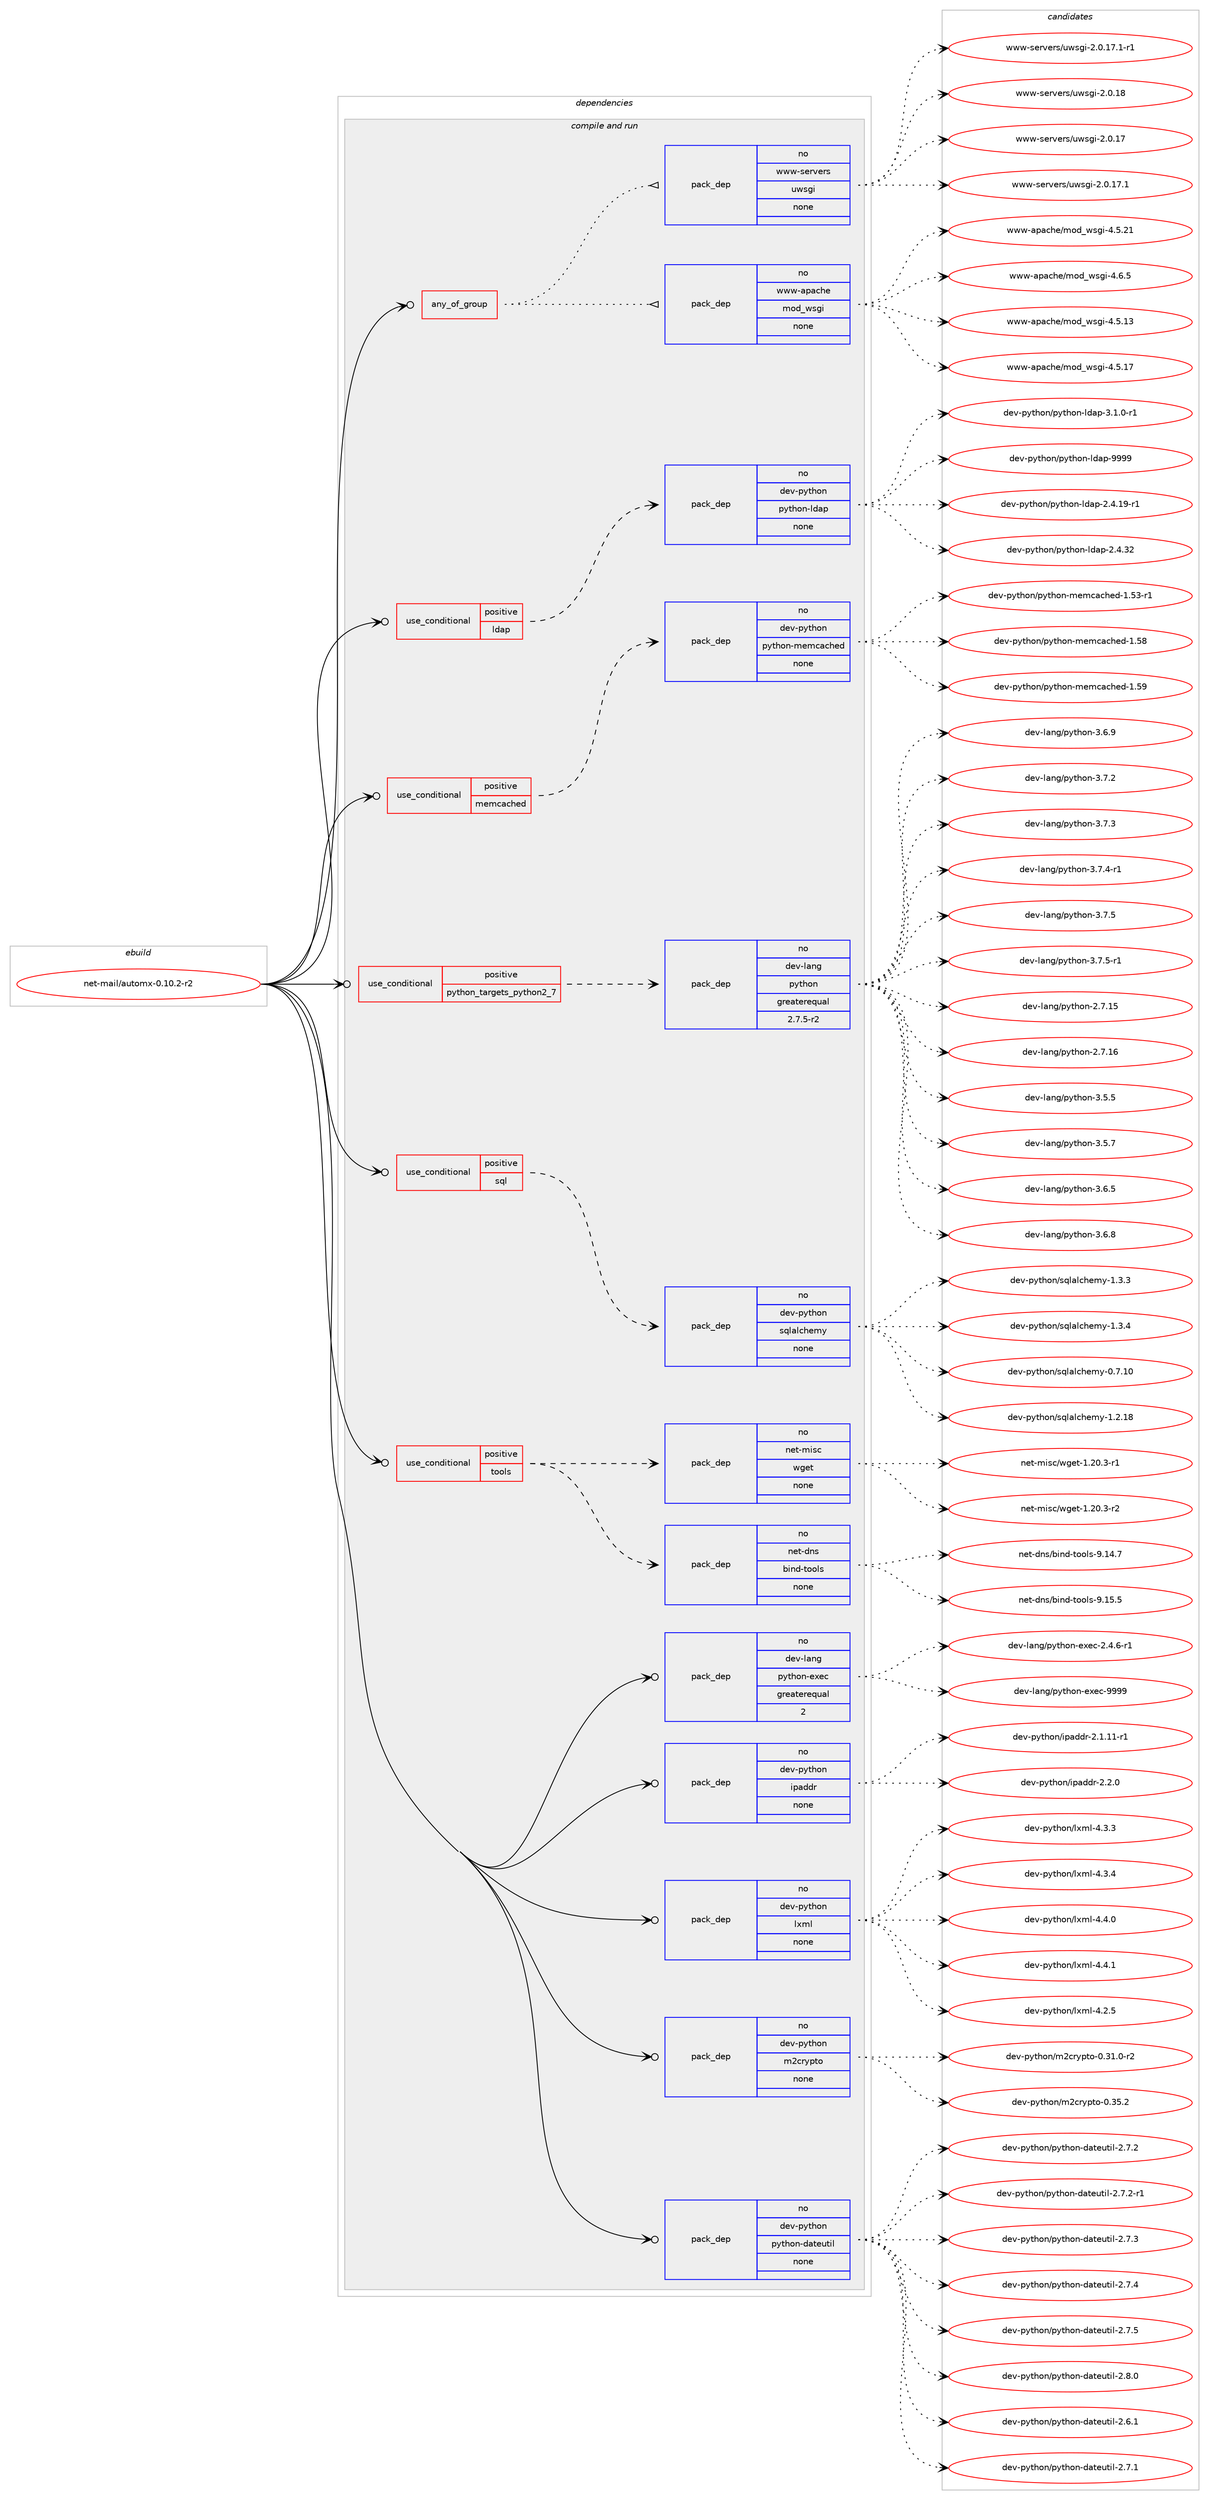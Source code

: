 digraph prolog {

# *************
# Graph options
# *************

newrank=true;
concentrate=true;
compound=true;
graph [rankdir=LR,fontname=Helvetica,fontsize=10,ranksep=1.5];#, ranksep=2.5, nodesep=0.2];
edge  [arrowhead=vee];
node  [fontname=Helvetica,fontsize=10];

# **********
# The ebuild
# **********

subgraph cluster_leftcol {
color=gray;
rank=same;
label=<<i>ebuild</i>>;
id [label="net-mail/automx-0.10.2-r2", color=red, width=4, href="../net-mail/automx-0.10.2-r2.svg"];
}

# ****************
# The dependencies
# ****************

subgraph cluster_midcol {
color=gray;
label=<<i>dependencies</i>>;
subgraph cluster_compile {
fillcolor="#eeeeee";
style=filled;
label=<<i>compile</i>>;
}
subgraph cluster_compileandrun {
fillcolor="#eeeeee";
style=filled;
label=<<i>compile and run</i>>;
subgraph any14093 {
dependency829309 [label=<<TABLE BORDER="0" CELLBORDER="1" CELLSPACING="0" CELLPADDING="4"><TR><TD CELLPADDING="10">any_of_group</TD></TR></TABLE>>, shape=none, color=red];subgraph pack612566 {
dependency829310 [label=<<TABLE BORDER="0" CELLBORDER="1" CELLSPACING="0" CELLPADDING="4" WIDTH="220"><TR><TD ROWSPAN="6" CELLPADDING="30">pack_dep</TD></TR><TR><TD WIDTH="110">no</TD></TR><TR><TD>www-apache</TD></TR><TR><TD>mod_wsgi</TD></TR><TR><TD>none</TD></TR><TR><TD></TD></TR></TABLE>>, shape=none, color=blue];
}
dependency829309:e -> dependency829310:w [weight=20,style="dotted",arrowhead="oinv"];
subgraph pack612567 {
dependency829311 [label=<<TABLE BORDER="0" CELLBORDER="1" CELLSPACING="0" CELLPADDING="4" WIDTH="220"><TR><TD ROWSPAN="6" CELLPADDING="30">pack_dep</TD></TR><TR><TD WIDTH="110">no</TD></TR><TR><TD>www-servers</TD></TR><TR><TD>uwsgi</TD></TR><TR><TD>none</TD></TR><TR><TD></TD></TR></TABLE>>, shape=none, color=blue];
}
dependency829309:e -> dependency829311:w [weight=20,style="dotted",arrowhead="oinv"];
}
id:e -> dependency829309:w [weight=20,style="solid",arrowhead="odotvee"];
subgraph cond202193 {
dependency829312 [label=<<TABLE BORDER="0" CELLBORDER="1" CELLSPACING="0" CELLPADDING="4"><TR><TD ROWSPAN="3" CELLPADDING="10">use_conditional</TD></TR><TR><TD>positive</TD></TR><TR><TD>ldap</TD></TR></TABLE>>, shape=none, color=red];
subgraph pack612568 {
dependency829313 [label=<<TABLE BORDER="0" CELLBORDER="1" CELLSPACING="0" CELLPADDING="4" WIDTH="220"><TR><TD ROWSPAN="6" CELLPADDING="30">pack_dep</TD></TR><TR><TD WIDTH="110">no</TD></TR><TR><TD>dev-python</TD></TR><TR><TD>python-ldap</TD></TR><TR><TD>none</TD></TR><TR><TD></TD></TR></TABLE>>, shape=none, color=blue];
}
dependency829312:e -> dependency829313:w [weight=20,style="dashed",arrowhead="vee"];
}
id:e -> dependency829312:w [weight=20,style="solid",arrowhead="odotvee"];
subgraph cond202194 {
dependency829314 [label=<<TABLE BORDER="0" CELLBORDER="1" CELLSPACING="0" CELLPADDING="4"><TR><TD ROWSPAN="3" CELLPADDING="10">use_conditional</TD></TR><TR><TD>positive</TD></TR><TR><TD>memcached</TD></TR></TABLE>>, shape=none, color=red];
subgraph pack612569 {
dependency829315 [label=<<TABLE BORDER="0" CELLBORDER="1" CELLSPACING="0" CELLPADDING="4" WIDTH="220"><TR><TD ROWSPAN="6" CELLPADDING="30">pack_dep</TD></TR><TR><TD WIDTH="110">no</TD></TR><TR><TD>dev-python</TD></TR><TR><TD>python-memcached</TD></TR><TR><TD>none</TD></TR><TR><TD></TD></TR></TABLE>>, shape=none, color=blue];
}
dependency829314:e -> dependency829315:w [weight=20,style="dashed",arrowhead="vee"];
}
id:e -> dependency829314:w [weight=20,style="solid",arrowhead="odotvee"];
subgraph cond202195 {
dependency829316 [label=<<TABLE BORDER="0" CELLBORDER="1" CELLSPACING="0" CELLPADDING="4"><TR><TD ROWSPAN="3" CELLPADDING="10">use_conditional</TD></TR><TR><TD>positive</TD></TR><TR><TD>python_targets_python2_7</TD></TR></TABLE>>, shape=none, color=red];
subgraph pack612570 {
dependency829317 [label=<<TABLE BORDER="0" CELLBORDER="1" CELLSPACING="0" CELLPADDING="4" WIDTH="220"><TR><TD ROWSPAN="6" CELLPADDING="30">pack_dep</TD></TR><TR><TD WIDTH="110">no</TD></TR><TR><TD>dev-lang</TD></TR><TR><TD>python</TD></TR><TR><TD>greaterequal</TD></TR><TR><TD>2.7.5-r2</TD></TR></TABLE>>, shape=none, color=blue];
}
dependency829316:e -> dependency829317:w [weight=20,style="dashed",arrowhead="vee"];
}
id:e -> dependency829316:w [weight=20,style="solid",arrowhead="odotvee"];
subgraph cond202196 {
dependency829318 [label=<<TABLE BORDER="0" CELLBORDER="1" CELLSPACING="0" CELLPADDING="4"><TR><TD ROWSPAN="3" CELLPADDING="10">use_conditional</TD></TR><TR><TD>positive</TD></TR><TR><TD>sql</TD></TR></TABLE>>, shape=none, color=red];
subgraph pack612571 {
dependency829319 [label=<<TABLE BORDER="0" CELLBORDER="1" CELLSPACING="0" CELLPADDING="4" WIDTH="220"><TR><TD ROWSPAN="6" CELLPADDING="30">pack_dep</TD></TR><TR><TD WIDTH="110">no</TD></TR><TR><TD>dev-python</TD></TR><TR><TD>sqlalchemy</TD></TR><TR><TD>none</TD></TR><TR><TD></TD></TR></TABLE>>, shape=none, color=blue];
}
dependency829318:e -> dependency829319:w [weight=20,style="dashed",arrowhead="vee"];
}
id:e -> dependency829318:w [weight=20,style="solid",arrowhead="odotvee"];
subgraph cond202197 {
dependency829320 [label=<<TABLE BORDER="0" CELLBORDER="1" CELLSPACING="0" CELLPADDING="4"><TR><TD ROWSPAN="3" CELLPADDING="10">use_conditional</TD></TR><TR><TD>positive</TD></TR><TR><TD>tools</TD></TR></TABLE>>, shape=none, color=red];
subgraph pack612572 {
dependency829321 [label=<<TABLE BORDER="0" CELLBORDER="1" CELLSPACING="0" CELLPADDING="4" WIDTH="220"><TR><TD ROWSPAN="6" CELLPADDING="30">pack_dep</TD></TR><TR><TD WIDTH="110">no</TD></TR><TR><TD>net-dns</TD></TR><TR><TD>bind-tools</TD></TR><TR><TD>none</TD></TR><TR><TD></TD></TR></TABLE>>, shape=none, color=blue];
}
dependency829320:e -> dependency829321:w [weight=20,style="dashed",arrowhead="vee"];
subgraph pack612573 {
dependency829322 [label=<<TABLE BORDER="0" CELLBORDER="1" CELLSPACING="0" CELLPADDING="4" WIDTH="220"><TR><TD ROWSPAN="6" CELLPADDING="30">pack_dep</TD></TR><TR><TD WIDTH="110">no</TD></TR><TR><TD>net-misc</TD></TR><TR><TD>wget</TD></TR><TR><TD>none</TD></TR><TR><TD></TD></TR></TABLE>>, shape=none, color=blue];
}
dependency829320:e -> dependency829322:w [weight=20,style="dashed",arrowhead="vee"];
}
id:e -> dependency829320:w [weight=20,style="solid",arrowhead="odotvee"];
subgraph pack612574 {
dependency829323 [label=<<TABLE BORDER="0" CELLBORDER="1" CELLSPACING="0" CELLPADDING="4" WIDTH="220"><TR><TD ROWSPAN="6" CELLPADDING="30">pack_dep</TD></TR><TR><TD WIDTH="110">no</TD></TR><TR><TD>dev-lang</TD></TR><TR><TD>python-exec</TD></TR><TR><TD>greaterequal</TD></TR><TR><TD>2</TD></TR></TABLE>>, shape=none, color=blue];
}
id:e -> dependency829323:w [weight=20,style="solid",arrowhead="odotvee"];
subgraph pack612575 {
dependency829324 [label=<<TABLE BORDER="0" CELLBORDER="1" CELLSPACING="0" CELLPADDING="4" WIDTH="220"><TR><TD ROWSPAN="6" CELLPADDING="30">pack_dep</TD></TR><TR><TD WIDTH="110">no</TD></TR><TR><TD>dev-python</TD></TR><TR><TD>ipaddr</TD></TR><TR><TD>none</TD></TR><TR><TD></TD></TR></TABLE>>, shape=none, color=blue];
}
id:e -> dependency829324:w [weight=20,style="solid",arrowhead="odotvee"];
subgraph pack612576 {
dependency829325 [label=<<TABLE BORDER="0" CELLBORDER="1" CELLSPACING="0" CELLPADDING="4" WIDTH="220"><TR><TD ROWSPAN="6" CELLPADDING="30">pack_dep</TD></TR><TR><TD WIDTH="110">no</TD></TR><TR><TD>dev-python</TD></TR><TR><TD>lxml</TD></TR><TR><TD>none</TD></TR><TR><TD></TD></TR></TABLE>>, shape=none, color=blue];
}
id:e -> dependency829325:w [weight=20,style="solid",arrowhead="odotvee"];
subgraph pack612577 {
dependency829326 [label=<<TABLE BORDER="0" CELLBORDER="1" CELLSPACING="0" CELLPADDING="4" WIDTH="220"><TR><TD ROWSPAN="6" CELLPADDING="30">pack_dep</TD></TR><TR><TD WIDTH="110">no</TD></TR><TR><TD>dev-python</TD></TR><TR><TD>m2crypto</TD></TR><TR><TD>none</TD></TR><TR><TD></TD></TR></TABLE>>, shape=none, color=blue];
}
id:e -> dependency829326:w [weight=20,style="solid",arrowhead="odotvee"];
subgraph pack612578 {
dependency829327 [label=<<TABLE BORDER="0" CELLBORDER="1" CELLSPACING="0" CELLPADDING="4" WIDTH="220"><TR><TD ROWSPAN="6" CELLPADDING="30">pack_dep</TD></TR><TR><TD WIDTH="110">no</TD></TR><TR><TD>dev-python</TD></TR><TR><TD>python-dateutil</TD></TR><TR><TD>none</TD></TR><TR><TD></TD></TR></TABLE>>, shape=none, color=blue];
}
id:e -> dependency829327:w [weight=20,style="solid",arrowhead="odotvee"];
}
subgraph cluster_run {
fillcolor="#eeeeee";
style=filled;
label=<<i>run</i>>;
}
}

# **************
# The candidates
# **************

subgraph cluster_choices {
rank=same;
color=gray;
label=<<i>candidates</i>>;

subgraph choice612566 {
color=black;
nodesep=1;
choice11911911945971129799104101471091111009511911510310545524653464951 [label="www-apache/mod_wsgi-4.5.13", color=red, width=4,href="../www-apache/mod_wsgi-4.5.13.svg"];
choice11911911945971129799104101471091111009511911510310545524653464955 [label="www-apache/mod_wsgi-4.5.17", color=red, width=4,href="../www-apache/mod_wsgi-4.5.17.svg"];
choice11911911945971129799104101471091111009511911510310545524653465049 [label="www-apache/mod_wsgi-4.5.21", color=red, width=4,href="../www-apache/mod_wsgi-4.5.21.svg"];
choice119119119459711297991041014710911110095119115103105455246544653 [label="www-apache/mod_wsgi-4.6.5", color=red, width=4,href="../www-apache/mod_wsgi-4.6.5.svg"];
dependency829310:e -> choice11911911945971129799104101471091111009511911510310545524653464951:w [style=dotted,weight="100"];
dependency829310:e -> choice11911911945971129799104101471091111009511911510310545524653464955:w [style=dotted,weight="100"];
dependency829310:e -> choice11911911945971129799104101471091111009511911510310545524653465049:w [style=dotted,weight="100"];
dependency829310:e -> choice119119119459711297991041014710911110095119115103105455246544653:w [style=dotted,weight="100"];
}
subgraph choice612567 {
color=black;
nodesep=1;
choice119119119451151011141181011141154711711911510310545504648464955 [label="www-servers/uwsgi-2.0.17", color=red, width=4,href="../www-servers/uwsgi-2.0.17.svg"];
choice1191191194511510111411810111411547117119115103105455046484649554649 [label="www-servers/uwsgi-2.0.17.1", color=red, width=4,href="../www-servers/uwsgi-2.0.17.1.svg"];
choice11911911945115101114118101114115471171191151031054550464846495546494511449 [label="www-servers/uwsgi-2.0.17.1-r1", color=red, width=4,href="../www-servers/uwsgi-2.0.17.1-r1.svg"];
choice119119119451151011141181011141154711711911510310545504648464956 [label="www-servers/uwsgi-2.0.18", color=red, width=4,href="../www-servers/uwsgi-2.0.18.svg"];
dependency829311:e -> choice119119119451151011141181011141154711711911510310545504648464955:w [style=dotted,weight="100"];
dependency829311:e -> choice1191191194511510111411810111411547117119115103105455046484649554649:w [style=dotted,weight="100"];
dependency829311:e -> choice11911911945115101114118101114115471171191151031054550464846495546494511449:w [style=dotted,weight="100"];
dependency829311:e -> choice119119119451151011141181011141154711711911510310545504648464956:w [style=dotted,weight="100"];
}
subgraph choice612568 {
color=black;
nodesep=1;
choice10010111845112121116104111110471121211161041111104510810097112455046524649574511449 [label="dev-python/python-ldap-2.4.19-r1", color=red, width=4,href="../dev-python/python-ldap-2.4.19-r1.svg"];
choice1001011184511212111610411111047112121116104111110451081009711245504652465150 [label="dev-python/python-ldap-2.4.32", color=red, width=4,href="../dev-python/python-ldap-2.4.32.svg"];
choice100101118451121211161041111104711212111610411111045108100971124551464946484511449 [label="dev-python/python-ldap-3.1.0-r1", color=red, width=4,href="../dev-python/python-ldap-3.1.0-r1.svg"];
choice100101118451121211161041111104711212111610411111045108100971124557575757 [label="dev-python/python-ldap-9999", color=red, width=4,href="../dev-python/python-ldap-9999.svg"];
dependency829313:e -> choice10010111845112121116104111110471121211161041111104510810097112455046524649574511449:w [style=dotted,weight="100"];
dependency829313:e -> choice1001011184511212111610411111047112121116104111110451081009711245504652465150:w [style=dotted,weight="100"];
dependency829313:e -> choice100101118451121211161041111104711212111610411111045108100971124551464946484511449:w [style=dotted,weight="100"];
dependency829313:e -> choice100101118451121211161041111104711212111610411111045108100971124557575757:w [style=dotted,weight="100"];
}
subgraph choice612569 {
color=black;
nodesep=1;
choice10010111845112121116104111110471121211161041111104510910110999979910410110045494653514511449 [label="dev-python/python-memcached-1.53-r1", color=red, width=4,href="../dev-python/python-memcached-1.53-r1.svg"];
choice1001011184511212111610411111047112121116104111110451091011099997991041011004549465356 [label="dev-python/python-memcached-1.58", color=red, width=4,href="../dev-python/python-memcached-1.58.svg"];
choice1001011184511212111610411111047112121116104111110451091011099997991041011004549465357 [label="dev-python/python-memcached-1.59", color=red, width=4,href="../dev-python/python-memcached-1.59.svg"];
dependency829315:e -> choice10010111845112121116104111110471121211161041111104510910110999979910410110045494653514511449:w [style=dotted,weight="100"];
dependency829315:e -> choice1001011184511212111610411111047112121116104111110451091011099997991041011004549465356:w [style=dotted,weight="100"];
dependency829315:e -> choice1001011184511212111610411111047112121116104111110451091011099997991041011004549465357:w [style=dotted,weight="100"];
}
subgraph choice612570 {
color=black;
nodesep=1;
choice10010111845108971101034711212111610411111045504655464953 [label="dev-lang/python-2.7.15", color=red, width=4,href="../dev-lang/python-2.7.15.svg"];
choice10010111845108971101034711212111610411111045504655464954 [label="dev-lang/python-2.7.16", color=red, width=4,href="../dev-lang/python-2.7.16.svg"];
choice100101118451089711010347112121116104111110455146534653 [label="dev-lang/python-3.5.5", color=red, width=4,href="../dev-lang/python-3.5.5.svg"];
choice100101118451089711010347112121116104111110455146534655 [label="dev-lang/python-3.5.7", color=red, width=4,href="../dev-lang/python-3.5.7.svg"];
choice100101118451089711010347112121116104111110455146544653 [label="dev-lang/python-3.6.5", color=red, width=4,href="../dev-lang/python-3.6.5.svg"];
choice100101118451089711010347112121116104111110455146544656 [label="dev-lang/python-3.6.8", color=red, width=4,href="../dev-lang/python-3.6.8.svg"];
choice100101118451089711010347112121116104111110455146544657 [label="dev-lang/python-3.6.9", color=red, width=4,href="../dev-lang/python-3.6.9.svg"];
choice100101118451089711010347112121116104111110455146554650 [label="dev-lang/python-3.7.2", color=red, width=4,href="../dev-lang/python-3.7.2.svg"];
choice100101118451089711010347112121116104111110455146554651 [label="dev-lang/python-3.7.3", color=red, width=4,href="../dev-lang/python-3.7.3.svg"];
choice1001011184510897110103471121211161041111104551465546524511449 [label="dev-lang/python-3.7.4-r1", color=red, width=4,href="../dev-lang/python-3.7.4-r1.svg"];
choice100101118451089711010347112121116104111110455146554653 [label="dev-lang/python-3.7.5", color=red, width=4,href="../dev-lang/python-3.7.5.svg"];
choice1001011184510897110103471121211161041111104551465546534511449 [label="dev-lang/python-3.7.5-r1", color=red, width=4,href="../dev-lang/python-3.7.5-r1.svg"];
dependency829317:e -> choice10010111845108971101034711212111610411111045504655464953:w [style=dotted,weight="100"];
dependency829317:e -> choice10010111845108971101034711212111610411111045504655464954:w [style=dotted,weight="100"];
dependency829317:e -> choice100101118451089711010347112121116104111110455146534653:w [style=dotted,weight="100"];
dependency829317:e -> choice100101118451089711010347112121116104111110455146534655:w [style=dotted,weight="100"];
dependency829317:e -> choice100101118451089711010347112121116104111110455146544653:w [style=dotted,weight="100"];
dependency829317:e -> choice100101118451089711010347112121116104111110455146544656:w [style=dotted,weight="100"];
dependency829317:e -> choice100101118451089711010347112121116104111110455146544657:w [style=dotted,weight="100"];
dependency829317:e -> choice100101118451089711010347112121116104111110455146554650:w [style=dotted,weight="100"];
dependency829317:e -> choice100101118451089711010347112121116104111110455146554651:w [style=dotted,weight="100"];
dependency829317:e -> choice1001011184510897110103471121211161041111104551465546524511449:w [style=dotted,weight="100"];
dependency829317:e -> choice100101118451089711010347112121116104111110455146554653:w [style=dotted,weight="100"];
dependency829317:e -> choice1001011184510897110103471121211161041111104551465546534511449:w [style=dotted,weight="100"];
}
subgraph choice612571 {
color=black;
nodesep=1;
choice1001011184511212111610411111047115113108971089910410110912145484655464948 [label="dev-python/sqlalchemy-0.7.10", color=red, width=4,href="../dev-python/sqlalchemy-0.7.10.svg"];
choice1001011184511212111610411111047115113108971089910410110912145494650464956 [label="dev-python/sqlalchemy-1.2.18", color=red, width=4,href="../dev-python/sqlalchemy-1.2.18.svg"];
choice10010111845112121116104111110471151131089710899104101109121454946514651 [label="dev-python/sqlalchemy-1.3.3", color=red, width=4,href="../dev-python/sqlalchemy-1.3.3.svg"];
choice10010111845112121116104111110471151131089710899104101109121454946514652 [label="dev-python/sqlalchemy-1.3.4", color=red, width=4,href="../dev-python/sqlalchemy-1.3.4.svg"];
dependency829319:e -> choice1001011184511212111610411111047115113108971089910410110912145484655464948:w [style=dotted,weight="100"];
dependency829319:e -> choice1001011184511212111610411111047115113108971089910410110912145494650464956:w [style=dotted,weight="100"];
dependency829319:e -> choice10010111845112121116104111110471151131089710899104101109121454946514651:w [style=dotted,weight="100"];
dependency829319:e -> choice10010111845112121116104111110471151131089710899104101109121454946514652:w [style=dotted,weight="100"];
}
subgraph choice612572 {
color=black;
nodesep=1;
choice1101011164510011011547981051101004511611111110811545574649524655 [label="net-dns/bind-tools-9.14.7", color=red, width=4,href="../net-dns/bind-tools-9.14.7.svg"];
choice1101011164510011011547981051101004511611111110811545574649534653 [label="net-dns/bind-tools-9.15.5", color=red, width=4,href="../net-dns/bind-tools-9.15.5.svg"];
dependency829321:e -> choice1101011164510011011547981051101004511611111110811545574649524655:w [style=dotted,weight="100"];
dependency829321:e -> choice1101011164510011011547981051101004511611111110811545574649534653:w [style=dotted,weight="100"];
}
subgraph choice612573 {
color=black;
nodesep=1;
choice110101116451091051159947119103101116454946504846514511449 [label="net-misc/wget-1.20.3-r1", color=red, width=4,href="../net-misc/wget-1.20.3-r1.svg"];
choice110101116451091051159947119103101116454946504846514511450 [label="net-misc/wget-1.20.3-r2", color=red, width=4,href="../net-misc/wget-1.20.3-r2.svg"];
dependency829322:e -> choice110101116451091051159947119103101116454946504846514511449:w [style=dotted,weight="100"];
dependency829322:e -> choice110101116451091051159947119103101116454946504846514511450:w [style=dotted,weight="100"];
}
subgraph choice612574 {
color=black;
nodesep=1;
choice10010111845108971101034711212111610411111045101120101994550465246544511449 [label="dev-lang/python-exec-2.4.6-r1", color=red, width=4,href="../dev-lang/python-exec-2.4.6-r1.svg"];
choice10010111845108971101034711212111610411111045101120101994557575757 [label="dev-lang/python-exec-9999", color=red, width=4,href="../dev-lang/python-exec-9999.svg"];
dependency829323:e -> choice10010111845108971101034711212111610411111045101120101994550465246544511449:w [style=dotted,weight="100"];
dependency829323:e -> choice10010111845108971101034711212111610411111045101120101994557575757:w [style=dotted,weight="100"];
}
subgraph choice612575 {
color=black;
nodesep=1;
choice100101118451121211161041111104710511297100100114455046494649494511449 [label="dev-python/ipaddr-2.1.11-r1", color=red, width=4,href="../dev-python/ipaddr-2.1.11-r1.svg"];
choice100101118451121211161041111104710511297100100114455046504648 [label="dev-python/ipaddr-2.2.0", color=red, width=4,href="../dev-python/ipaddr-2.2.0.svg"];
dependency829324:e -> choice100101118451121211161041111104710511297100100114455046494649494511449:w [style=dotted,weight="100"];
dependency829324:e -> choice100101118451121211161041111104710511297100100114455046504648:w [style=dotted,weight="100"];
}
subgraph choice612576 {
color=black;
nodesep=1;
choice1001011184511212111610411111047108120109108455246504653 [label="dev-python/lxml-4.2.5", color=red, width=4,href="../dev-python/lxml-4.2.5.svg"];
choice1001011184511212111610411111047108120109108455246514651 [label="dev-python/lxml-4.3.3", color=red, width=4,href="../dev-python/lxml-4.3.3.svg"];
choice1001011184511212111610411111047108120109108455246514652 [label="dev-python/lxml-4.3.4", color=red, width=4,href="../dev-python/lxml-4.3.4.svg"];
choice1001011184511212111610411111047108120109108455246524648 [label="dev-python/lxml-4.4.0", color=red, width=4,href="../dev-python/lxml-4.4.0.svg"];
choice1001011184511212111610411111047108120109108455246524649 [label="dev-python/lxml-4.4.1", color=red, width=4,href="../dev-python/lxml-4.4.1.svg"];
dependency829325:e -> choice1001011184511212111610411111047108120109108455246504653:w [style=dotted,weight="100"];
dependency829325:e -> choice1001011184511212111610411111047108120109108455246514651:w [style=dotted,weight="100"];
dependency829325:e -> choice1001011184511212111610411111047108120109108455246514652:w [style=dotted,weight="100"];
dependency829325:e -> choice1001011184511212111610411111047108120109108455246524648:w [style=dotted,weight="100"];
dependency829325:e -> choice1001011184511212111610411111047108120109108455246524649:w [style=dotted,weight="100"];
}
subgraph choice612577 {
color=black;
nodesep=1;
choice10010111845112121116104111110471095099114121112116111454846514946484511450 [label="dev-python/m2crypto-0.31.0-r2", color=red, width=4,href="../dev-python/m2crypto-0.31.0-r2.svg"];
choice1001011184511212111610411111047109509911412111211611145484651534650 [label="dev-python/m2crypto-0.35.2", color=red, width=4,href="../dev-python/m2crypto-0.35.2.svg"];
dependency829326:e -> choice10010111845112121116104111110471095099114121112116111454846514946484511450:w [style=dotted,weight="100"];
dependency829326:e -> choice1001011184511212111610411111047109509911412111211611145484651534650:w [style=dotted,weight="100"];
}
subgraph choice612578 {
color=black;
nodesep=1;
choice10010111845112121116104111110471121211161041111104510097116101117116105108455046544649 [label="dev-python/python-dateutil-2.6.1", color=red, width=4,href="../dev-python/python-dateutil-2.6.1.svg"];
choice10010111845112121116104111110471121211161041111104510097116101117116105108455046554649 [label="dev-python/python-dateutil-2.7.1", color=red, width=4,href="../dev-python/python-dateutil-2.7.1.svg"];
choice10010111845112121116104111110471121211161041111104510097116101117116105108455046554650 [label="dev-python/python-dateutil-2.7.2", color=red, width=4,href="../dev-python/python-dateutil-2.7.2.svg"];
choice100101118451121211161041111104711212111610411111045100971161011171161051084550465546504511449 [label="dev-python/python-dateutil-2.7.2-r1", color=red, width=4,href="../dev-python/python-dateutil-2.7.2-r1.svg"];
choice10010111845112121116104111110471121211161041111104510097116101117116105108455046554651 [label="dev-python/python-dateutil-2.7.3", color=red, width=4,href="../dev-python/python-dateutil-2.7.3.svg"];
choice10010111845112121116104111110471121211161041111104510097116101117116105108455046554652 [label="dev-python/python-dateutil-2.7.4", color=red, width=4,href="../dev-python/python-dateutil-2.7.4.svg"];
choice10010111845112121116104111110471121211161041111104510097116101117116105108455046554653 [label="dev-python/python-dateutil-2.7.5", color=red, width=4,href="../dev-python/python-dateutil-2.7.5.svg"];
choice10010111845112121116104111110471121211161041111104510097116101117116105108455046564648 [label="dev-python/python-dateutil-2.8.0", color=red, width=4,href="../dev-python/python-dateutil-2.8.0.svg"];
dependency829327:e -> choice10010111845112121116104111110471121211161041111104510097116101117116105108455046544649:w [style=dotted,weight="100"];
dependency829327:e -> choice10010111845112121116104111110471121211161041111104510097116101117116105108455046554649:w [style=dotted,weight="100"];
dependency829327:e -> choice10010111845112121116104111110471121211161041111104510097116101117116105108455046554650:w [style=dotted,weight="100"];
dependency829327:e -> choice100101118451121211161041111104711212111610411111045100971161011171161051084550465546504511449:w [style=dotted,weight="100"];
dependency829327:e -> choice10010111845112121116104111110471121211161041111104510097116101117116105108455046554651:w [style=dotted,weight="100"];
dependency829327:e -> choice10010111845112121116104111110471121211161041111104510097116101117116105108455046554652:w [style=dotted,weight="100"];
dependency829327:e -> choice10010111845112121116104111110471121211161041111104510097116101117116105108455046554653:w [style=dotted,weight="100"];
dependency829327:e -> choice10010111845112121116104111110471121211161041111104510097116101117116105108455046564648:w [style=dotted,weight="100"];
}
}

}
